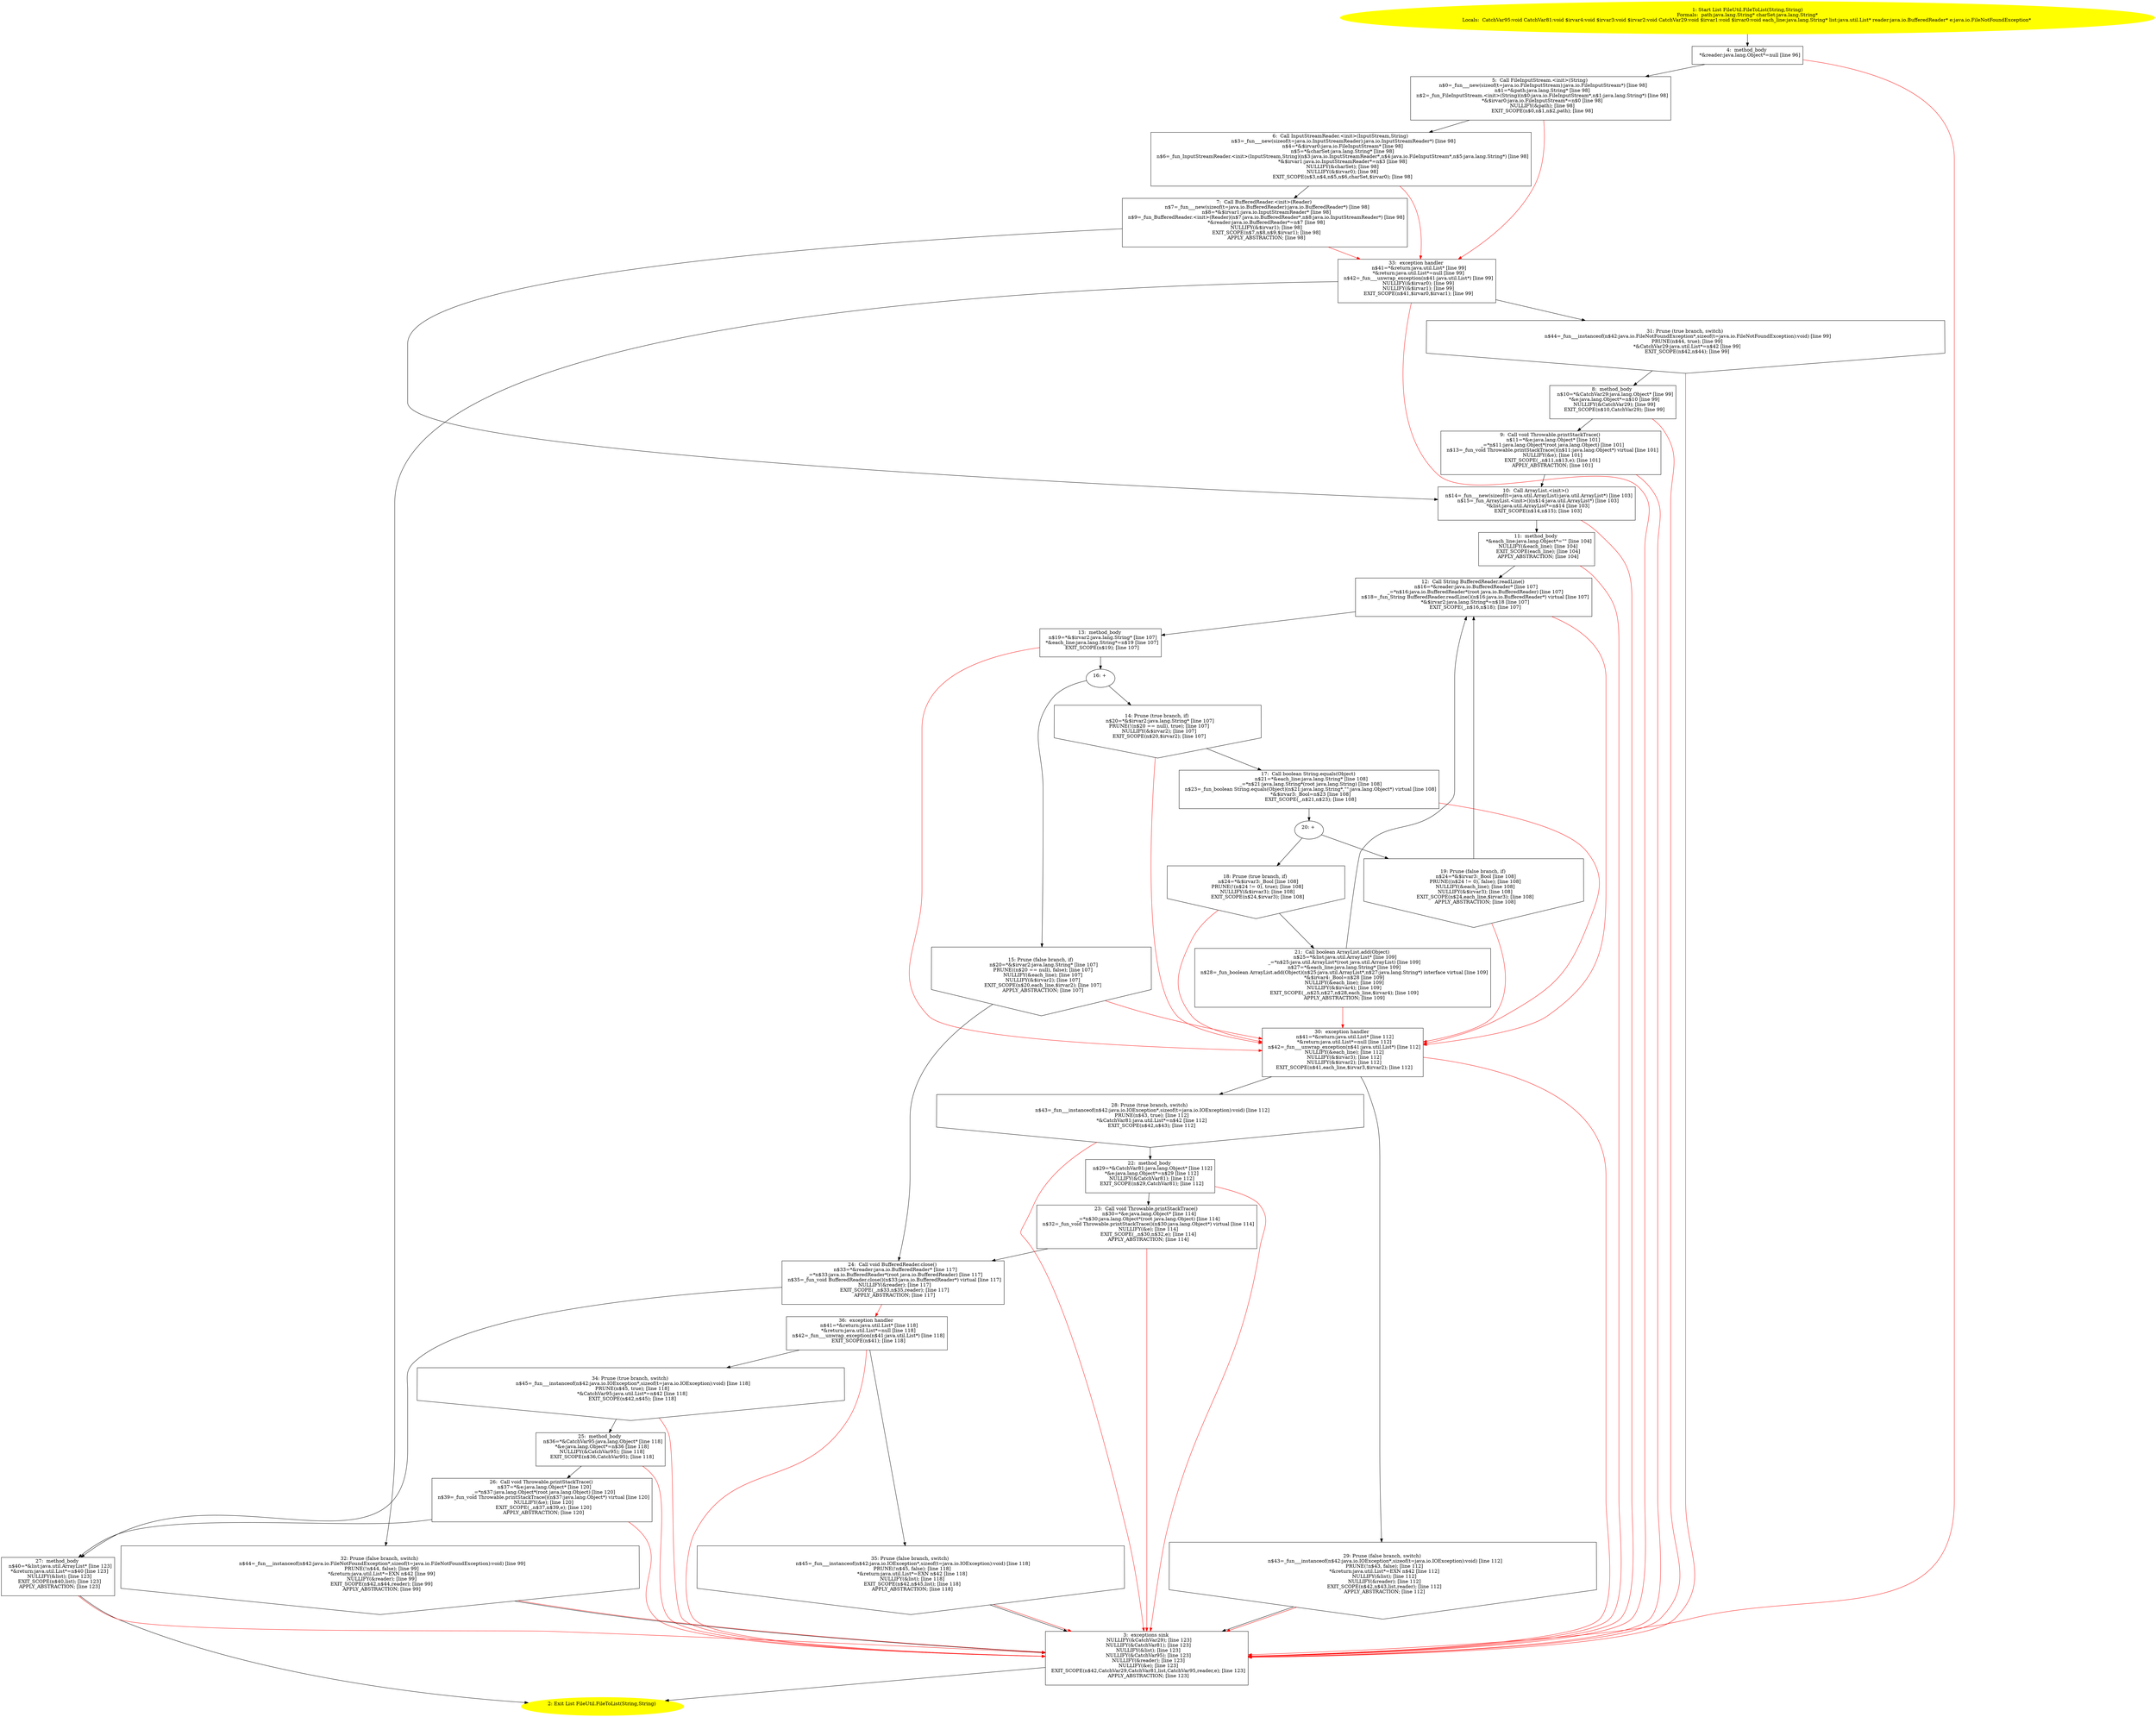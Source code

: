 /* @generated */
digraph cfg {
"com.dulishuo.util.FileUtil.FileToList(java.lang.String,java.lang.String):java.util.List.bd55d70be65dc2288d2e2e387a9ca5d2_1" [label="1: Start List FileUtil.FileToList(String,String)\nFormals:  path:java.lang.String* charSet:java.lang.String*\nLocals:  CatchVar95:void CatchVar81:void $irvar4:void $irvar3:void $irvar2:void CatchVar29:void $irvar1:void $irvar0:void each_line:java.lang.String* list:java.util.List* reader:java.io.BufferedReader* e:java.io.FileNotFoundException* \n  " color=yellow style=filled]
	

	 "com.dulishuo.util.FileUtil.FileToList(java.lang.String,java.lang.String):java.util.List.bd55d70be65dc2288d2e2e387a9ca5d2_1" -> "com.dulishuo.util.FileUtil.FileToList(java.lang.String,java.lang.String):java.util.List.bd55d70be65dc2288d2e2e387a9ca5d2_4" ;
"com.dulishuo.util.FileUtil.FileToList(java.lang.String,java.lang.String):java.util.List.bd55d70be65dc2288d2e2e387a9ca5d2_2" [label="2: Exit List FileUtil.FileToList(String,String) \n  " color=yellow style=filled]
	

"com.dulishuo.util.FileUtil.FileToList(java.lang.String,java.lang.String):java.util.List.bd55d70be65dc2288d2e2e387a9ca5d2_3" [label="3:  exceptions sink \n   NULLIFY(&CatchVar29); [line 123]\n  NULLIFY(&CatchVar81); [line 123]\n  NULLIFY(&list); [line 123]\n  NULLIFY(&CatchVar95); [line 123]\n  NULLIFY(&reader); [line 123]\n  NULLIFY(&e); [line 123]\n  EXIT_SCOPE(n$42,CatchVar29,CatchVar81,list,CatchVar95,reader,e); [line 123]\n  APPLY_ABSTRACTION; [line 123]\n " shape="box"]
	

	 "com.dulishuo.util.FileUtil.FileToList(java.lang.String,java.lang.String):java.util.List.bd55d70be65dc2288d2e2e387a9ca5d2_3" -> "com.dulishuo.util.FileUtil.FileToList(java.lang.String,java.lang.String):java.util.List.bd55d70be65dc2288d2e2e387a9ca5d2_2" ;
"com.dulishuo.util.FileUtil.FileToList(java.lang.String,java.lang.String):java.util.List.bd55d70be65dc2288d2e2e387a9ca5d2_4" [label="4:  method_body \n   *&reader:java.lang.Object*=null [line 96]\n " shape="box"]
	

	 "com.dulishuo.util.FileUtil.FileToList(java.lang.String,java.lang.String):java.util.List.bd55d70be65dc2288d2e2e387a9ca5d2_4" -> "com.dulishuo.util.FileUtil.FileToList(java.lang.String,java.lang.String):java.util.List.bd55d70be65dc2288d2e2e387a9ca5d2_5" ;
	 "com.dulishuo.util.FileUtil.FileToList(java.lang.String,java.lang.String):java.util.List.bd55d70be65dc2288d2e2e387a9ca5d2_4" -> "com.dulishuo.util.FileUtil.FileToList(java.lang.String,java.lang.String):java.util.List.bd55d70be65dc2288d2e2e387a9ca5d2_3" [color="red" ];
"com.dulishuo.util.FileUtil.FileToList(java.lang.String,java.lang.String):java.util.List.bd55d70be65dc2288d2e2e387a9ca5d2_5" [label="5:  Call FileInputStream.<init>(String) \n   n$0=_fun___new(sizeof(t=java.io.FileInputStream):java.io.FileInputStream*) [line 98]\n  n$1=*&path:java.lang.String* [line 98]\n  n$2=_fun_FileInputStream.<init>(String)(n$0:java.io.FileInputStream*,n$1:java.lang.String*) [line 98]\n  *&$irvar0:java.io.FileInputStream*=n$0 [line 98]\n  NULLIFY(&path); [line 98]\n  EXIT_SCOPE(n$0,n$1,n$2,path); [line 98]\n " shape="box"]
	

	 "com.dulishuo.util.FileUtil.FileToList(java.lang.String,java.lang.String):java.util.List.bd55d70be65dc2288d2e2e387a9ca5d2_5" -> "com.dulishuo.util.FileUtil.FileToList(java.lang.String,java.lang.String):java.util.List.bd55d70be65dc2288d2e2e387a9ca5d2_6" ;
	 "com.dulishuo.util.FileUtil.FileToList(java.lang.String,java.lang.String):java.util.List.bd55d70be65dc2288d2e2e387a9ca5d2_5" -> "com.dulishuo.util.FileUtil.FileToList(java.lang.String,java.lang.String):java.util.List.bd55d70be65dc2288d2e2e387a9ca5d2_33" [color="red" ];
"com.dulishuo.util.FileUtil.FileToList(java.lang.String,java.lang.String):java.util.List.bd55d70be65dc2288d2e2e387a9ca5d2_6" [label="6:  Call InputStreamReader.<init>(InputStream,String) \n   n$3=_fun___new(sizeof(t=java.io.InputStreamReader):java.io.InputStreamReader*) [line 98]\n  n$4=*&$irvar0:java.io.FileInputStream* [line 98]\n  n$5=*&charSet:java.lang.String* [line 98]\n  n$6=_fun_InputStreamReader.<init>(InputStream,String)(n$3:java.io.InputStreamReader*,n$4:java.io.FileInputStream*,n$5:java.lang.String*) [line 98]\n  *&$irvar1:java.io.InputStreamReader*=n$3 [line 98]\n  NULLIFY(&charSet); [line 98]\n  NULLIFY(&$irvar0); [line 98]\n  EXIT_SCOPE(n$3,n$4,n$5,n$6,charSet,$irvar0); [line 98]\n " shape="box"]
	

	 "com.dulishuo.util.FileUtil.FileToList(java.lang.String,java.lang.String):java.util.List.bd55d70be65dc2288d2e2e387a9ca5d2_6" -> "com.dulishuo.util.FileUtil.FileToList(java.lang.String,java.lang.String):java.util.List.bd55d70be65dc2288d2e2e387a9ca5d2_7" ;
	 "com.dulishuo.util.FileUtil.FileToList(java.lang.String,java.lang.String):java.util.List.bd55d70be65dc2288d2e2e387a9ca5d2_6" -> "com.dulishuo.util.FileUtil.FileToList(java.lang.String,java.lang.String):java.util.List.bd55d70be65dc2288d2e2e387a9ca5d2_33" [color="red" ];
"com.dulishuo.util.FileUtil.FileToList(java.lang.String,java.lang.String):java.util.List.bd55d70be65dc2288d2e2e387a9ca5d2_7" [label="7:  Call BufferedReader.<init>(Reader) \n   n$7=_fun___new(sizeof(t=java.io.BufferedReader):java.io.BufferedReader*) [line 98]\n  n$8=*&$irvar1:java.io.InputStreamReader* [line 98]\n  n$9=_fun_BufferedReader.<init>(Reader)(n$7:java.io.BufferedReader*,n$8:java.io.InputStreamReader*) [line 98]\n  *&reader:java.io.BufferedReader*=n$7 [line 98]\n  NULLIFY(&$irvar1); [line 98]\n  EXIT_SCOPE(n$7,n$8,n$9,$irvar1); [line 98]\n  APPLY_ABSTRACTION; [line 98]\n " shape="box"]
	

	 "com.dulishuo.util.FileUtil.FileToList(java.lang.String,java.lang.String):java.util.List.bd55d70be65dc2288d2e2e387a9ca5d2_7" -> "com.dulishuo.util.FileUtil.FileToList(java.lang.String,java.lang.String):java.util.List.bd55d70be65dc2288d2e2e387a9ca5d2_10" ;
	 "com.dulishuo.util.FileUtil.FileToList(java.lang.String,java.lang.String):java.util.List.bd55d70be65dc2288d2e2e387a9ca5d2_7" -> "com.dulishuo.util.FileUtil.FileToList(java.lang.String,java.lang.String):java.util.List.bd55d70be65dc2288d2e2e387a9ca5d2_33" [color="red" ];
"com.dulishuo.util.FileUtil.FileToList(java.lang.String,java.lang.String):java.util.List.bd55d70be65dc2288d2e2e387a9ca5d2_8" [label="8:  method_body \n   n$10=*&CatchVar29:java.lang.Object* [line 99]\n  *&e:java.lang.Object*=n$10 [line 99]\n  NULLIFY(&CatchVar29); [line 99]\n  EXIT_SCOPE(n$10,CatchVar29); [line 99]\n " shape="box"]
	

	 "com.dulishuo.util.FileUtil.FileToList(java.lang.String,java.lang.String):java.util.List.bd55d70be65dc2288d2e2e387a9ca5d2_8" -> "com.dulishuo.util.FileUtil.FileToList(java.lang.String,java.lang.String):java.util.List.bd55d70be65dc2288d2e2e387a9ca5d2_9" ;
	 "com.dulishuo.util.FileUtil.FileToList(java.lang.String,java.lang.String):java.util.List.bd55d70be65dc2288d2e2e387a9ca5d2_8" -> "com.dulishuo.util.FileUtil.FileToList(java.lang.String,java.lang.String):java.util.List.bd55d70be65dc2288d2e2e387a9ca5d2_3" [color="red" ];
"com.dulishuo.util.FileUtil.FileToList(java.lang.String,java.lang.String):java.util.List.bd55d70be65dc2288d2e2e387a9ca5d2_9" [label="9:  Call void Throwable.printStackTrace() \n   n$11=*&e:java.lang.Object* [line 101]\n  _=*n$11:java.lang.Object*(root java.lang.Object) [line 101]\n  n$13=_fun_void Throwable.printStackTrace()(n$11:java.lang.Object*) virtual [line 101]\n  NULLIFY(&e); [line 101]\n  EXIT_SCOPE(_,n$11,n$13,e); [line 101]\n  APPLY_ABSTRACTION; [line 101]\n " shape="box"]
	

	 "com.dulishuo.util.FileUtil.FileToList(java.lang.String,java.lang.String):java.util.List.bd55d70be65dc2288d2e2e387a9ca5d2_9" -> "com.dulishuo.util.FileUtil.FileToList(java.lang.String,java.lang.String):java.util.List.bd55d70be65dc2288d2e2e387a9ca5d2_10" ;
	 "com.dulishuo.util.FileUtil.FileToList(java.lang.String,java.lang.String):java.util.List.bd55d70be65dc2288d2e2e387a9ca5d2_9" -> "com.dulishuo.util.FileUtil.FileToList(java.lang.String,java.lang.String):java.util.List.bd55d70be65dc2288d2e2e387a9ca5d2_3" [color="red" ];
"com.dulishuo.util.FileUtil.FileToList(java.lang.String,java.lang.String):java.util.List.bd55d70be65dc2288d2e2e387a9ca5d2_10" [label="10:  Call ArrayList.<init>() \n   n$14=_fun___new(sizeof(t=java.util.ArrayList):java.util.ArrayList*) [line 103]\n  n$15=_fun_ArrayList.<init>()(n$14:java.util.ArrayList*) [line 103]\n  *&list:java.util.ArrayList*=n$14 [line 103]\n  EXIT_SCOPE(n$14,n$15); [line 103]\n " shape="box"]
	

	 "com.dulishuo.util.FileUtil.FileToList(java.lang.String,java.lang.String):java.util.List.bd55d70be65dc2288d2e2e387a9ca5d2_10" -> "com.dulishuo.util.FileUtil.FileToList(java.lang.String,java.lang.String):java.util.List.bd55d70be65dc2288d2e2e387a9ca5d2_11" ;
	 "com.dulishuo.util.FileUtil.FileToList(java.lang.String,java.lang.String):java.util.List.bd55d70be65dc2288d2e2e387a9ca5d2_10" -> "com.dulishuo.util.FileUtil.FileToList(java.lang.String,java.lang.String):java.util.List.bd55d70be65dc2288d2e2e387a9ca5d2_3" [color="red" ];
"com.dulishuo.util.FileUtil.FileToList(java.lang.String,java.lang.String):java.util.List.bd55d70be65dc2288d2e2e387a9ca5d2_11" [label="11:  method_body \n   *&each_line:java.lang.Object*=\"\" [line 104]\n  NULLIFY(&each_line); [line 104]\n  EXIT_SCOPE(each_line); [line 104]\n  APPLY_ABSTRACTION; [line 104]\n " shape="box"]
	

	 "com.dulishuo.util.FileUtil.FileToList(java.lang.String,java.lang.String):java.util.List.bd55d70be65dc2288d2e2e387a9ca5d2_11" -> "com.dulishuo.util.FileUtil.FileToList(java.lang.String,java.lang.String):java.util.List.bd55d70be65dc2288d2e2e387a9ca5d2_12" ;
	 "com.dulishuo.util.FileUtil.FileToList(java.lang.String,java.lang.String):java.util.List.bd55d70be65dc2288d2e2e387a9ca5d2_11" -> "com.dulishuo.util.FileUtil.FileToList(java.lang.String,java.lang.String):java.util.List.bd55d70be65dc2288d2e2e387a9ca5d2_3" [color="red" ];
"com.dulishuo.util.FileUtil.FileToList(java.lang.String,java.lang.String):java.util.List.bd55d70be65dc2288d2e2e387a9ca5d2_12" [label="12:  Call String BufferedReader.readLine() \n   n$16=*&reader:java.io.BufferedReader* [line 107]\n  _=*n$16:java.io.BufferedReader*(root java.io.BufferedReader) [line 107]\n  n$18=_fun_String BufferedReader.readLine()(n$16:java.io.BufferedReader*) virtual [line 107]\n  *&$irvar2:java.lang.String*=n$18 [line 107]\n  EXIT_SCOPE(_,n$16,n$18); [line 107]\n " shape="box"]
	

	 "com.dulishuo.util.FileUtil.FileToList(java.lang.String,java.lang.String):java.util.List.bd55d70be65dc2288d2e2e387a9ca5d2_12" -> "com.dulishuo.util.FileUtil.FileToList(java.lang.String,java.lang.String):java.util.List.bd55d70be65dc2288d2e2e387a9ca5d2_13" ;
	 "com.dulishuo.util.FileUtil.FileToList(java.lang.String,java.lang.String):java.util.List.bd55d70be65dc2288d2e2e387a9ca5d2_12" -> "com.dulishuo.util.FileUtil.FileToList(java.lang.String,java.lang.String):java.util.List.bd55d70be65dc2288d2e2e387a9ca5d2_30" [color="red" ];
"com.dulishuo.util.FileUtil.FileToList(java.lang.String,java.lang.String):java.util.List.bd55d70be65dc2288d2e2e387a9ca5d2_13" [label="13:  method_body \n   n$19=*&$irvar2:java.lang.String* [line 107]\n  *&each_line:java.lang.String*=n$19 [line 107]\n  EXIT_SCOPE(n$19); [line 107]\n " shape="box"]
	

	 "com.dulishuo.util.FileUtil.FileToList(java.lang.String,java.lang.String):java.util.List.bd55d70be65dc2288d2e2e387a9ca5d2_13" -> "com.dulishuo.util.FileUtil.FileToList(java.lang.String,java.lang.String):java.util.List.bd55d70be65dc2288d2e2e387a9ca5d2_16" ;
	 "com.dulishuo.util.FileUtil.FileToList(java.lang.String,java.lang.String):java.util.List.bd55d70be65dc2288d2e2e387a9ca5d2_13" -> "com.dulishuo.util.FileUtil.FileToList(java.lang.String,java.lang.String):java.util.List.bd55d70be65dc2288d2e2e387a9ca5d2_30" [color="red" ];
"com.dulishuo.util.FileUtil.FileToList(java.lang.String,java.lang.String):java.util.List.bd55d70be65dc2288d2e2e387a9ca5d2_14" [label="14: Prune (true branch, if) \n   n$20=*&$irvar2:java.lang.String* [line 107]\n  PRUNE(!(n$20 == null), true); [line 107]\n  NULLIFY(&$irvar2); [line 107]\n  EXIT_SCOPE(n$20,$irvar2); [line 107]\n " shape="invhouse"]
	

	 "com.dulishuo.util.FileUtil.FileToList(java.lang.String,java.lang.String):java.util.List.bd55d70be65dc2288d2e2e387a9ca5d2_14" -> "com.dulishuo.util.FileUtil.FileToList(java.lang.String,java.lang.String):java.util.List.bd55d70be65dc2288d2e2e387a9ca5d2_17" ;
	 "com.dulishuo.util.FileUtil.FileToList(java.lang.String,java.lang.String):java.util.List.bd55d70be65dc2288d2e2e387a9ca5d2_14" -> "com.dulishuo.util.FileUtil.FileToList(java.lang.String,java.lang.String):java.util.List.bd55d70be65dc2288d2e2e387a9ca5d2_30" [color="red" ];
"com.dulishuo.util.FileUtil.FileToList(java.lang.String,java.lang.String):java.util.List.bd55d70be65dc2288d2e2e387a9ca5d2_15" [label="15: Prune (false branch, if) \n   n$20=*&$irvar2:java.lang.String* [line 107]\n  PRUNE((n$20 == null), false); [line 107]\n  NULLIFY(&each_line); [line 107]\n  NULLIFY(&$irvar2); [line 107]\n  EXIT_SCOPE(n$20,each_line,$irvar2); [line 107]\n  APPLY_ABSTRACTION; [line 107]\n " shape="invhouse"]
	

	 "com.dulishuo.util.FileUtil.FileToList(java.lang.String,java.lang.String):java.util.List.bd55d70be65dc2288d2e2e387a9ca5d2_15" -> "com.dulishuo.util.FileUtil.FileToList(java.lang.String,java.lang.String):java.util.List.bd55d70be65dc2288d2e2e387a9ca5d2_24" ;
	 "com.dulishuo.util.FileUtil.FileToList(java.lang.String,java.lang.String):java.util.List.bd55d70be65dc2288d2e2e387a9ca5d2_15" -> "com.dulishuo.util.FileUtil.FileToList(java.lang.String,java.lang.String):java.util.List.bd55d70be65dc2288d2e2e387a9ca5d2_30" [color="red" ];
"com.dulishuo.util.FileUtil.FileToList(java.lang.String,java.lang.String):java.util.List.bd55d70be65dc2288d2e2e387a9ca5d2_16" [label="16: + \n  " ]
	

	 "com.dulishuo.util.FileUtil.FileToList(java.lang.String,java.lang.String):java.util.List.bd55d70be65dc2288d2e2e387a9ca5d2_16" -> "com.dulishuo.util.FileUtil.FileToList(java.lang.String,java.lang.String):java.util.List.bd55d70be65dc2288d2e2e387a9ca5d2_14" ;
	 "com.dulishuo.util.FileUtil.FileToList(java.lang.String,java.lang.String):java.util.List.bd55d70be65dc2288d2e2e387a9ca5d2_16" -> "com.dulishuo.util.FileUtil.FileToList(java.lang.String,java.lang.String):java.util.List.bd55d70be65dc2288d2e2e387a9ca5d2_15" ;
"com.dulishuo.util.FileUtil.FileToList(java.lang.String,java.lang.String):java.util.List.bd55d70be65dc2288d2e2e387a9ca5d2_17" [label="17:  Call boolean String.equals(Object) \n   n$21=*&each_line:java.lang.String* [line 108]\n  _=*n$21:java.lang.String*(root java.lang.String) [line 108]\n  n$23=_fun_boolean String.equals(Object)(n$21:java.lang.String*,\"\":java.lang.Object*) virtual [line 108]\n  *&$irvar3:_Bool=n$23 [line 108]\n  EXIT_SCOPE(_,n$21,n$23); [line 108]\n " shape="box"]
	

	 "com.dulishuo.util.FileUtil.FileToList(java.lang.String,java.lang.String):java.util.List.bd55d70be65dc2288d2e2e387a9ca5d2_17" -> "com.dulishuo.util.FileUtil.FileToList(java.lang.String,java.lang.String):java.util.List.bd55d70be65dc2288d2e2e387a9ca5d2_20" ;
	 "com.dulishuo.util.FileUtil.FileToList(java.lang.String,java.lang.String):java.util.List.bd55d70be65dc2288d2e2e387a9ca5d2_17" -> "com.dulishuo.util.FileUtil.FileToList(java.lang.String,java.lang.String):java.util.List.bd55d70be65dc2288d2e2e387a9ca5d2_30" [color="red" ];
"com.dulishuo.util.FileUtil.FileToList(java.lang.String,java.lang.String):java.util.List.bd55d70be65dc2288d2e2e387a9ca5d2_18" [label="18: Prune (true branch, if) \n   n$24=*&$irvar3:_Bool [line 108]\n  PRUNE(!(n$24 != 0), true); [line 108]\n  NULLIFY(&$irvar3); [line 108]\n  EXIT_SCOPE(n$24,$irvar3); [line 108]\n " shape="invhouse"]
	

	 "com.dulishuo.util.FileUtil.FileToList(java.lang.String,java.lang.String):java.util.List.bd55d70be65dc2288d2e2e387a9ca5d2_18" -> "com.dulishuo.util.FileUtil.FileToList(java.lang.String,java.lang.String):java.util.List.bd55d70be65dc2288d2e2e387a9ca5d2_21" ;
	 "com.dulishuo.util.FileUtil.FileToList(java.lang.String,java.lang.String):java.util.List.bd55d70be65dc2288d2e2e387a9ca5d2_18" -> "com.dulishuo.util.FileUtil.FileToList(java.lang.String,java.lang.String):java.util.List.bd55d70be65dc2288d2e2e387a9ca5d2_30" [color="red" ];
"com.dulishuo.util.FileUtil.FileToList(java.lang.String,java.lang.String):java.util.List.bd55d70be65dc2288d2e2e387a9ca5d2_19" [label="19: Prune (false branch, if) \n   n$24=*&$irvar3:_Bool [line 108]\n  PRUNE((n$24 != 0), false); [line 108]\n  NULLIFY(&each_line); [line 108]\n  NULLIFY(&$irvar3); [line 108]\n  EXIT_SCOPE(n$24,each_line,$irvar3); [line 108]\n  APPLY_ABSTRACTION; [line 108]\n " shape="invhouse"]
	

	 "com.dulishuo.util.FileUtil.FileToList(java.lang.String,java.lang.String):java.util.List.bd55d70be65dc2288d2e2e387a9ca5d2_19" -> "com.dulishuo.util.FileUtil.FileToList(java.lang.String,java.lang.String):java.util.List.bd55d70be65dc2288d2e2e387a9ca5d2_12" ;
	 "com.dulishuo.util.FileUtil.FileToList(java.lang.String,java.lang.String):java.util.List.bd55d70be65dc2288d2e2e387a9ca5d2_19" -> "com.dulishuo.util.FileUtil.FileToList(java.lang.String,java.lang.String):java.util.List.bd55d70be65dc2288d2e2e387a9ca5d2_30" [color="red" ];
"com.dulishuo.util.FileUtil.FileToList(java.lang.String,java.lang.String):java.util.List.bd55d70be65dc2288d2e2e387a9ca5d2_20" [label="20: + \n  " ]
	

	 "com.dulishuo.util.FileUtil.FileToList(java.lang.String,java.lang.String):java.util.List.bd55d70be65dc2288d2e2e387a9ca5d2_20" -> "com.dulishuo.util.FileUtil.FileToList(java.lang.String,java.lang.String):java.util.List.bd55d70be65dc2288d2e2e387a9ca5d2_18" ;
	 "com.dulishuo.util.FileUtil.FileToList(java.lang.String,java.lang.String):java.util.List.bd55d70be65dc2288d2e2e387a9ca5d2_20" -> "com.dulishuo.util.FileUtil.FileToList(java.lang.String,java.lang.String):java.util.List.bd55d70be65dc2288d2e2e387a9ca5d2_19" ;
"com.dulishuo.util.FileUtil.FileToList(java.lang.String,java.lang.String):java.util.List.bd55d70be65dc2288d2e2e387a9ca5d2_21" [label="21:  Call boolean ArrayList.add(Object) \n   n$25=*&list:java.util.ArrayList* [line 109]\n  _=*n$25:java.util.ArrayList*(root java.util.ArrayList) [line 109]\n  n$27=*&each_line:java.lang.String* [line 109]\n  n$28=_fun_boolean ArrayList.add(Object)(n$25:java.util.ArrayList*,n$27:java.lang.String*) interface virtual [line 109]\n  *&$irvar4:_Bool=n$28 [line 109]\n  NULLIFY(&each_line); [line 109]\n  NULLIFY(&$irvar4); [line 109]\n  EXIT_SCOPE(_,n$25,n$27,n$28,each_line,$irvar4); [line 109]\n  APPLY_ABSTRACTION; [line 109]\n " shape="box"]
	

	 "com.dulishuo.util.FileUtil.FileToList(java.lang.String,java.lang.String):java.util.List.bd55d70be65dc2288d2e2e387a9ca5d2_21" -> "com.dulishuo.util.FileUtil.FileToList(java.lang.String,java.lang.String):java.util.List.bd55d70be65dc2288d2e2e387a9ca5d2_12" ;
	 "com.dulishuo.util.FileUtil.FileToList(java.lang.String,java.lang.String):java.util.List.bd55d70be65dc2288d2e2e387a9ca5d2_21" -> "com.dulishuo.util.FileUtil.FileToList(java.lang.String,java.lang.String):java.util.List.bd55d70be65dc2288d2e2e387a9ca5d2_30" [color="red" ];
"com.dulishuo.util.FileUtil.FileToList(java.lang.String,java.lang.String):java.util.List.bd55d70be65dc2288d2e2e387a9ca5d2_22" [label="22:  method_body \n   n$29=*&CatchVar81:java.lang.Object* [line 112]\n  *&e:java.lang.Object*=n$29 [line 112]\n  NULLIFY(&CatchVar81); [line 112]\n  EXIT_SCOPE(n$29,CatchVar81); [line 112]\n " shape="box"]
	

	 "com.dulishuo.util.FileUtil.FileToList(java.lang.String,java.lang.String):java.util.List.bd55d70be65dc2288d2e2e387a9ca5d2_22" -> "com.dulishuo.util.FileUtil.FileToList(java.lang.String,java.lang.String):java.util.List.bd55d70be65dc2288d2e2e387a9ca5d2_23" ;
	 "com.dulishuo.util.FileUtil.FileToList(java.lang.String,java.lang.String):java.util.List.bd55d70be65dc2288d2e2e387a9ca5d2_22" -> "com.dulishuo.util.FileUtil.FileToList(java.lang.String,java.lang.String):java.util.List.bd55d70be65dc2288d2e2e387a9ca5d2_3" [color="red" ];
"com.dulishuo.util.FileUtil.FileToList(java.lang.String,java.lang.String):java.util.List.bd55d70be65dc2288d2e2e387a9ca5d2_23" [label="23:  Call void Throwable.printStackTrace() \n   n$30=*&e:java.lang.Object* [line 114]\n  _=*n$30:java.lang.Object*(root java.lang.Object) [line 114]\n  n$32=_fun_void Throwable.printStackTrace()(n$30:java.lang.Object*) virtual [line 114]\n  NULLIFY(&e); [line 114]\n  EXIT_SCOPE(_,n$30,n$32,e); [line 114]\n  APPLY_ABSTRACTION; [line 114]\n " shape="box"]
	

	 "com.dulishuo.util.FileUtil.FileToList(java.lang.String,java.lang.String):java.util.List.bd55d70be65dc2288d2e2e387a9ca5d2_23" -> "com.dulishuo.util.FileUtil.FileToList(java.lang.String,java.lang.String):java.util.List.bd55d70be65dc2288d2e2e387a9ca5d2_24" ;
	 "com.dulishuo.util.FileUtil.FileToList(java.lang.String,java.lang.String):java.util.List.bd55d70be65dc2288d2e2e387a9ca5d2_23" -> "com.dulishuo.util.FileUtil.FileToList(java.lang.String,java.lang.String):java.util.List.bd55d70be65dc2288d2e2e387a9ca5d2_3" [color="red" ];
"com.dulishuo.util.FileUtil.FileToList(java.lang.String,java.lang.String):java.util.List.bd55d70be65dc2288d2e2e387a9ca5d2_24" [label="24:  Call void BufferedReader.close() \n   n$33=*&reader:java.io.BufferedReader* [line 117]\n  _=*n$33:java.io.BufferedReader*(root java.io.BufferedReader) [line 117]\n  n$35=_fun_void BufferedReader.close()(n$33:java.io.BufferedReader*) virtual [line 117]\n  NULLIFY(&reader); [line 117]\n  EXIT_SCOPE(_,n$33,n$35,reader); [line 117]\n  APPLY_ABSTRACTION; [line 117]\n " shape="box"]
	

	 "com.dulishuo.util.FileUtil.FileToList(java.lang.String,java.lang.String):java.util.List.bd55d70be65dc2288d2e2e387a9ca5d2_24" -> "com.dulishuo.util.FileUtil.FileToList(java.lang.String,java.lang.String):java.util.List.bd55d70be65dc2288d2e2e387a9ca5d2_27" ;
	 "com.dulishuo.util.FileUtil.FileToList(java.lang.String,java.lang.String):java.util.List.bd55d70be65dc2288d2e2e387a9ca5d2_24" -> "com.dulishuo.util.FileUtil.FileToList(java.lang.String,java.lang.String):java.util.List.bd55d70be65dc2288d2e2e387a9ca5d2_36" [color="red" ];
"com.dulishuo.util.FileUtil.FileToList(java.lang.String,java.lang.String):java.util.List.bd55d70be65dc2288d2e2e387a9ca5d2_25" [label="25:  method_body \n   n$36=*&CatchVar95:java.lang.Object* [line 118]\n  *&e:java.lang.Object*=n$36 [line 118]\n  NULLIFY(&CatchVar95); [line 118]\n  EXIT_SCOPE(n$36,CatchVar95); [line 118]\n " shape="box"]
	

	 "com.dulishuo.util.FileUtil.FileToList(java.lang.String,java.lang.String):java.util.List.bd55d70be65dc2288d2e2e387a9ca5d2_25" -> "com.dulishuo.util.FileUtil.FileToList(java.lang.String,java.lang.String):java.util.List.bd55d70be65dc2288d2e2e387a9ca5d2_26" ;
	 "com.dulishuo.util.FileUtil.FileToList(java.lang.String,java.lang.String):java.util.List.bd55d70be65dc2288d2e2e387a9ca5d2_25" -> "com.dulishuo.util.FileUtil.FileToList(java.lang.String,java.lang.String):java.util.List.bd55d70be65dc2288d2e2e387a9ca5d2_3" [color="red" ];
"com.dulishuo.util.FileUtil.FileToList(java.lang.String,java.lang.String):java.util.List.bd55d70be65dc2288d2e2e387a9ca5d2_26" [label="26:  Call void Throwable.printStackTrace() \n   n$37=*&e:java.lang.Object* [line 120]\n  _=*n$37:java.lang.Object*(root java.lang.Object) [line 120]\n  n$39=_fun_void Throwable.printStackTrace()(n$37:java.lang.Object*) virtual [line 120]\n  NULLIFY(&e); [line 120]\n  EXIT_SCOPE(_,n$37,n$39,e); [line 120]\n  APPLY_ABSTRACTION; [line 120]\n " shape="box"]
	

	 "com.dulishuo.util.FileUtil.FileToList(java.lang.String,java.lang.String):java.util.List.bd55d70be65dc2288d2e2e387a9ca5d2_26" -> "com.dulishuo.util.FileUtil.FileToList(java.lang.String,java.lang.String):java.util.List.bd55d70be65dc2288d2e2e387a9ca5d2_27" ;
	 "com.dulishuo.util.FileUtil.FileToList(java.lang.String,java.lang.String):java.util.List.bd55d70be65dc2288d2e2e387a9ca5d2_26" -> "com.dulishuo.util.FileUtil.FileToList(java.lang.String,java.lang.String):java.util.List.bd55d70be65dc2288d2e2e387a9ca5d2_3" [color="red" ];
"com.dulishuo.util.FileUtil.FileToList(java.lang.String,java.lang.String):java.util.List.bd55d70be65dc2288d2e2e387a9ca5d2_27" [label="27:  method_body \n   n$40=*&list:java.util.ArrayList* [line 123]\n  *&return:java.util.List*=n$40 [line 123]\n  NULLIFY(&list); [line 123]\n  EXIT_SCOPE(n$40,list); [line 123]\n  APPLY_ABSTRACTION; [line 123]\n " shape="box"]
	

	 "com.dulishuo.util.FileUtil.FileToList(java.lang.String,java.lang.String):java.util.List.bd55d70be65dc2288d2e2e387a9ca5d2_27" -> "com.dulishuo.util.FileUtil.FileToList(java.lang.String,java.lang.String):java.util.List.bd55d70be65dc2288d2e2e387a9ca5d2_2" ;
	 "com.dulishuo.util.FileUtil.FileToList(java.lang.String,java.lang.String):java.util.List.bd55d70be65dc2288d2e2e387a9ca5d2_27" -> "com.dulishuo.util.FileUtil.FileToList(java.lang.String,java.lang.String):java.util.List.bd55d70be65dc2288d2e2e387a9ca5d2_3" [color="red" ];
"com.dulishuo.util.FileUtil.FileToList(java.lang.String,java.lang.String):java.util.List.bd55d70be65dc2288d2e2e387a9ca5d2_28" [label="28: Prune (true branch, switch) \n   n$43=_fun___instanceof(n$42:java.io.IOException*,sizeof(t=java.io.IOException):void) [line 112]\n  PRUNE(n$43, true); [line 112]\n  *&CatchVar81:java.util.List*=n$42 [line 112]\n  EXIT_SCOPE(n$42,n$43); [line 112]\n " shape="invhouse"]
	

	 "com.dulishuo.util.FileUtil.FileToList(java.lang.String,java.lang.String):java.util.List.bd55d70be65dc2288d2e2e387a9ca5d2_28" -> "com.dulishuo.util.FileUtil.FileToList(java.lang.String,java.lang.String):java.util.List.bd55d70be65dc2288d2e2e387a9ca5d2_22" ;
	 "com.dulishuo.util.FileUtil.FileToList(java.lang.String,java.lang.String):java.util.List.bd55d70be65dc2288d2e2e387a9ca5d2_28" -> "com.dulishuo.util.FileUtil.FileToList(java.lang.String,java.lang.String):java.util.List.bd55d70be65dc2288d2e2e387a9ca5d2_3" [color="red" ];
"com.dulishuo.util.FileUtil.FileToList(java.lang.String,java.lang.String):java.util.List.bd55d70be65dc2288d2e2e387a9ca5d2_29" [label="29: Prune (false branch, switch) \n   n$43=_fun___instanceof(n$42:java.io.IOException*,sizeof(t=java.io.IOException):void) [line 112]\n  PRUNE(!n$43, false); [line 112]\n  *&return:java.util.List*=EXN n$42 [line 112]\n  NULLIFY(&list); [line 112]\n  NULLIFY(&reader); [line 112]\n  EXIT_SCOPE(n$42,n$43,list,reader); [line 112]\n  APPLY_ABSTRACTION; [line 112]\n " shape="invhouse"]
	

	 "com.dulishuo.util.FileUtil.FileToList(java.lang.String,java.lang.String):java.util.List.bd55d70be65dc2288d2e2e387a9ca5d2_29" -> "com.dulishuo.util.FileUtil.FileToList(java.lang.String,java.lang.String):java.util.List.bd55d70be65dc2288d2e2e387a9ca5d2_3" ;
	 "com.dulishuo.util.FileUtil.FileToList(java.lang.String,java.lang.String):java.util.List.bd55d70be65dc2288d2e2e387a9ca5d2_29" -> "com.dulishuo.util.FileUtil.FileToList(java.lang.String,java.lang.String):java.util.List.bd55d70be65dc2288d2e2e387a9ca5d2_3" [color="red" ];
"com.dulishuo.util.FileUtil.FileToList(java.lang.String,java.lang.String):java.util.List.bd55d70be65dc2288d2e2e387a9ca5d2_30" [label="30:  exception handler \n   n$41=*&return:java.util.List* [line 112]\n  *&return:java.util.List*=null [line 112]\n  n$42=_fun___unwrap_exception(n$41:java.util.List*) [line 112]\n  NULLIFY(&each_line); [line 112]\n  NULLIFY(&$irvar3); [line 112]\n  NULLIFY(&$irvar2); [line 112]\n  EXIT_SCOPE(n$41,each_line,$irvar3,$irvar2); [line 112]\n " shape="box"]
	

	 "com.dulishuo.util.FileUtil.FileToList(java.lang.String,java.lang.String):java.util.List.bd55d70be65dc2288d2e2e387a9ca5d2_30" -> "com.dulishuo.util.FileUtil.FileToList(java.lang.String,java.lang.String):java.util.List.bd55d70be65dc2288d2e2e387a9ca5d2_28" ;
	 "com.dulishuo.util.FileUtil.FileToList(java.lang.String,java.lang.String):java.util.List.bd55d70be65dc2288d2e2e387a9ca5d2_30" -> "com.dulishuo.util.FileUtil.FileToList(java.lang.String,java.lang.String):java.util.List.bd55d70be65dc2288d2e2e387a9ca5d2_29" ;
	 "com.dulishuo.util.FileUtil.FileToList(java.lang.String,java.lang.String):java.util.List.bd55d70be65dc2288d2e2e387a9ca5d2_30" -> "com.dulishuo.util.FileUtil.FileToList(java.lang.String,java.lang.String):java.util.List.bd55d70be65dc2288d2e2e387a9ca5d2_3" [color="red" ];
"com.dulishuo.util.FileUtil.FileToList(java.lang.String,java.lang.String):java.util.List.bd55d70be65dc2288d2e2e387a9ca5d2_31" [label="31: Prune (true branch, switch) \n   n$44=_fun___instanceof(n$42:java.io.FileNotFoundException*,sizeof(t=java.io.FileNotFoundException):void) [line 99]\n  PRUNE(n$44, true); [line 99]\n  *&CatchVar29:java.util.List*=n$42 [line 99]\n  EXIT_SCOPE(n$42,n$44); [line 99]\n " shape="invhouse"]
	

	 "com.dulishuo.util.FileUtil.FileToList(java.lang.String,java.lang.String):java.util.List.bd55d70be65dc2288d2e2e387a9ca5d2_31" -> "com.dulishuo.util.FileUtil.FileToList(java.lang.String,java.lang.String):java.util.List.bd55d70be65dc2288d2e2e387a9ca5d2_8" ;
	 "com.dulishuo.util.FileUtil.FileToList(java.lang.String,java.lang.String):java.util.List.bd55d70be65dc2288d2e2e387a9ca5d2_31" -> "com.dulishuo.util.FileUtil.FileToList(java.lang.String,java.lang.String):java.util.List.bd55d70be65dc2288d2e2e387a9ca5d2_3" [color="red" ];
"com.dulishuo.util.FileUtil.FileToList(java.lang.String,java.lang.String):java.util.List.bd55d70be65dc2288d2e2e387a9ca5d2_32" [label="32: Prune (false branch, switch) \n   n$44=_fun___instanceof(n$42:java.io.FileNotFoundException*,sizeof(t=java.io.FileNotFoundException):void) [line 99]\n  PRUNE(!n$44, false); [line 99]\n  *&return:java.util.List*=EXN n$42 [line 99]\n  NULLIFY(&reader); [line 99]\n  EXIT_SCOPE(n$42,n$44,reader); [line 99]\n  APPLY_ABSTRACTION; [line 99]\n " shape="invhouse"]
	

	 "com.dulishuo.util.FileUtil.FileToList(java.lang.String,java.lang.String):java.util.List.bd55d70be65dc2288d2e2e387a9ca5d2_32" -> "com.dulishuo.util.FileUtil.FileToList(java.lang.String,java.lang.String):java.util.List.bd55d70be65dc2288d2e2e387a9ca5d2_3" ;
	 "com.dulishuo.util.FileUtil.FileToList(java.lang.String,java.lang.String):java.util.List.bd55d70be65dc2288d2e2e387a9ca5d2_32" -> "com.dulishuo.util.FileUtil.FileToList(java.lang.String,java.lang.String):java.util.List.bd55d70be65dc2288d2e2e387a9ca5d2_3" [color="red" ];
"com.dulishuo.util.FileUtil.FileToList(java.lang.String,java.lang.String):java.util.List.bd55d70be65dc2288d2e2e387a9ca5d2_33" [label="33:  exception handler \n   n$41=*&return:java.util.List* [line 99]\n  *&return:java.util.List*=null [line 99]\n  n$42=_fun___unwrap_exception(n$41:java.util.List*) [line 99]\n  NULLIFY(&$irvar0); [line 99]\n  NULLIFY(&$irvar1); [line 99]\n  EXIT_SCOPE(n$41,$irvar0,$irvar1); [line 99]\n " shape="box"]
	

	 "com.dulishuo.util.FileUtil.FileToList(java.lang.String,java.lang.String):java.util.List.bd55d70be65dc2288d2e2e387a9ca5d2_33" -> "com.dulishuo.util.FileUtil.FileToList(java.lang.String,java.lang.String):java.util.List.bd55d70be65dc2288d2e2e387a9ca5d2_31" ;
	 "com.dulishuo.util.FileUtil.FileToList(java.lang.String,java.lang.String):java.util.List.bd55d70be65dc2288d2e2e387a9ca5d2_33" -> "com.dulishuo.util.FileUtil.FileToList(java.lang.String,java.lang.String):java.util.List.bd55d70be65dc2288d2e2e387a9ca5d2_32" ;
	 "com.dulishuo.util.FileUtil.FileToList(java.lang.String,java.lang.String):java.util.List.bd55d70be65dc2288d2e2e387a9ca5d2_33" -> "com.dulishuo.util.FileUtil.FileToList(java.lang.String,java.lang.String):java.util.List.bd55d70be65dc2288d2e2e387a9ca5d2_3" [color="red" ];
"com.dulishuo.util.FileUtil.FileToList(java.lang.String,java.lang.String):java.util.List.bd55d70be65dc2288d2e2e387a9ca5d2_34" [label="34: Prune (true branch, switch) \n   n$45=_fun___instanceof(n$42:java.io.IOException*,sizeof(t=java.io.IOException):void) [line 118]\n  PRUNE(n$45, true); [line 118]\n  *&CatchVar95:java.util.List*=n$42 [line 118]\n  EXIT_SCOPE(n$42,n$45); [line 118]\n " shape="invhouse"]
	

	 "com.dulishuo.util.FileUtil.FileToList(java.lang.String,java.lang.String):java.util.List.bd55d70be65dc2288d2e2e387a9ca5d2_34" -> "com.dulishuo.util.FileUtil.FileToList(java.lang.String,java.lang.String):java.util.List.bd55d70be65dc2288d2e2e387a9ca5d2_25" ;
	 "com.dulishuo.util.FileUtil.FileToList(java.lang.String,java.lang.String):java.util.List.bd55d70be65dc2288d2e2e387a9ca5d2_34" -> "com.dulishuo.util.FileUtil.FileToList(java.lang.String,java.lang.String):java.util.List.bd55d70be65dc2288d2e2e387a9ca5d2_3" [color="red" ];
"com.dulishuo.util.FileUtil.FileToList(java.lang.String,java.lang.String):java.util.List.bd55d70be65dc2288d2e2e387a9ca5d2_35" [label="35: Prune (false branch, switch) \n   n$45=_fun___instanceof(n$42:java.io.IOException*,sizeof(t=java.io.IOException):void) [line 118]\n  PRUNE(!n$45, false); [line 118]\n  *&return:java.util.List*=EXN n$42 [line 118]\n  NULLIFY(&list); [line 118]\n  EXIT_SCOPE(n$42,n$45,list); [line 118]\n  APPLY_ABSTRACTION; [line 118]\n " shape="invhouse"]
	

	 "com.dulishuo.util.FileUtil.FileToList(java.lang.String,java.lang.String):java.util.List.bd55d70be65dc2288d2e2e387a9ca5d2_35" -> "com.dulishuo.util.FileUtil.FileToList(java.lang.String,java.lang.String):java.util.List.bd55d70be65dc2288d2e2e387a9ca5d2_3" ;
	 "com.dulishuo.util.FileUtil.FileToList(java.lang.String,java.lang.String):java.util.List.bd55d70be65dc2288d2e2e387a9ca5d2_35" -> "com.dulishuo.util.FileUtil.FileToList(java.lang.String,java.lang.String):java.util.List.bd55d70be65dc2288d2e2e387a9ca5d2_3" [color="red" ];
"com.dulishuo.util.FileUtil.FileToList(java.lang.String,java.lang.String):java.util.List.bd55d70be65dc2288d2e2e387a9ca5d2_36" [label="36:  exception handler \n   n$41=*&return:java.util.List* [line 118]\n  *&return:java.util.List*=null [line 118]\n  n$42=_fun___unwrap_exception(n$41:java.util.List*) [line 118]\n  EXIT_SCOPE(n$41); [line 118]\n " shape="box"]
	

	 "com.dulishuo.util.FileUtil.FileToList(java.lang.String,java.lang.String):java.util.List.bd55d70be65dc2288d2e2e387a9ca5d2_36" -> "com.dulishuo.util.FileUtil.FileToList(java.lang.String,java.lang.String):java.util.List.bd55d70be65dc2288d2e2e387a9ca5d2_34" ;
	 "com.dulishuo.util.FileUtil.FileToList(java.lang.String,java.lang.String):java.util.List.bd55d70be65dc2288d2e2e387a9ca5d2_36" -> "com.dulishuo.util.FileUtil.FileToList(java.lang.String,java.lang.String):java.util.List.bd55d70be65dc2288d2e2e387a9ca5d2_35" ;
	 "com.dulishuo.util.FileUtil.FileToList(java.lang.String,java.lang.String):java.util.List.bd55d70be65dc2288d2e2e387a9ca5d2_36" -> "com.dulishuo.util.FileUtil.FileToList(java.lang.String,java.lang.String):java.util.List.bd55d70be65dc2288d2e2e387a9ca5d2_3" [color="red" ];
}
